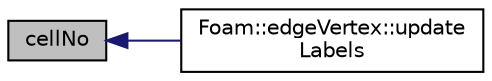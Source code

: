 digraph "cellNo"
{
  bgcolor="transparent";
  edge [fontname="Helvetica",fontsize="10",labelfontname="Helvetica",labelfontsize="10"];
  node [fontname="Helvetica",fontsize="10",shape=record];
  rankdir="LR";
  Node1 [label="cellNo",height=0.2,width=0.4,color="black", fillcolor="grey75", style="filled" fontcolor="black"];
  Node1 -> Node2 [dir="back",color="midnightblue",fontsize="10",style="solid",fontname="Helvetica"];
  Node2 [label="Foam::edgeVertex::update\lLabels",height=0.2,width=0.4,color="black",URL="$classFoam_1_1edgeVertex.html#a77faed35c755a0d80c360a446fd4de3e",tooltip="Update refine list from map. Used to update cell/face labels. "];
}
